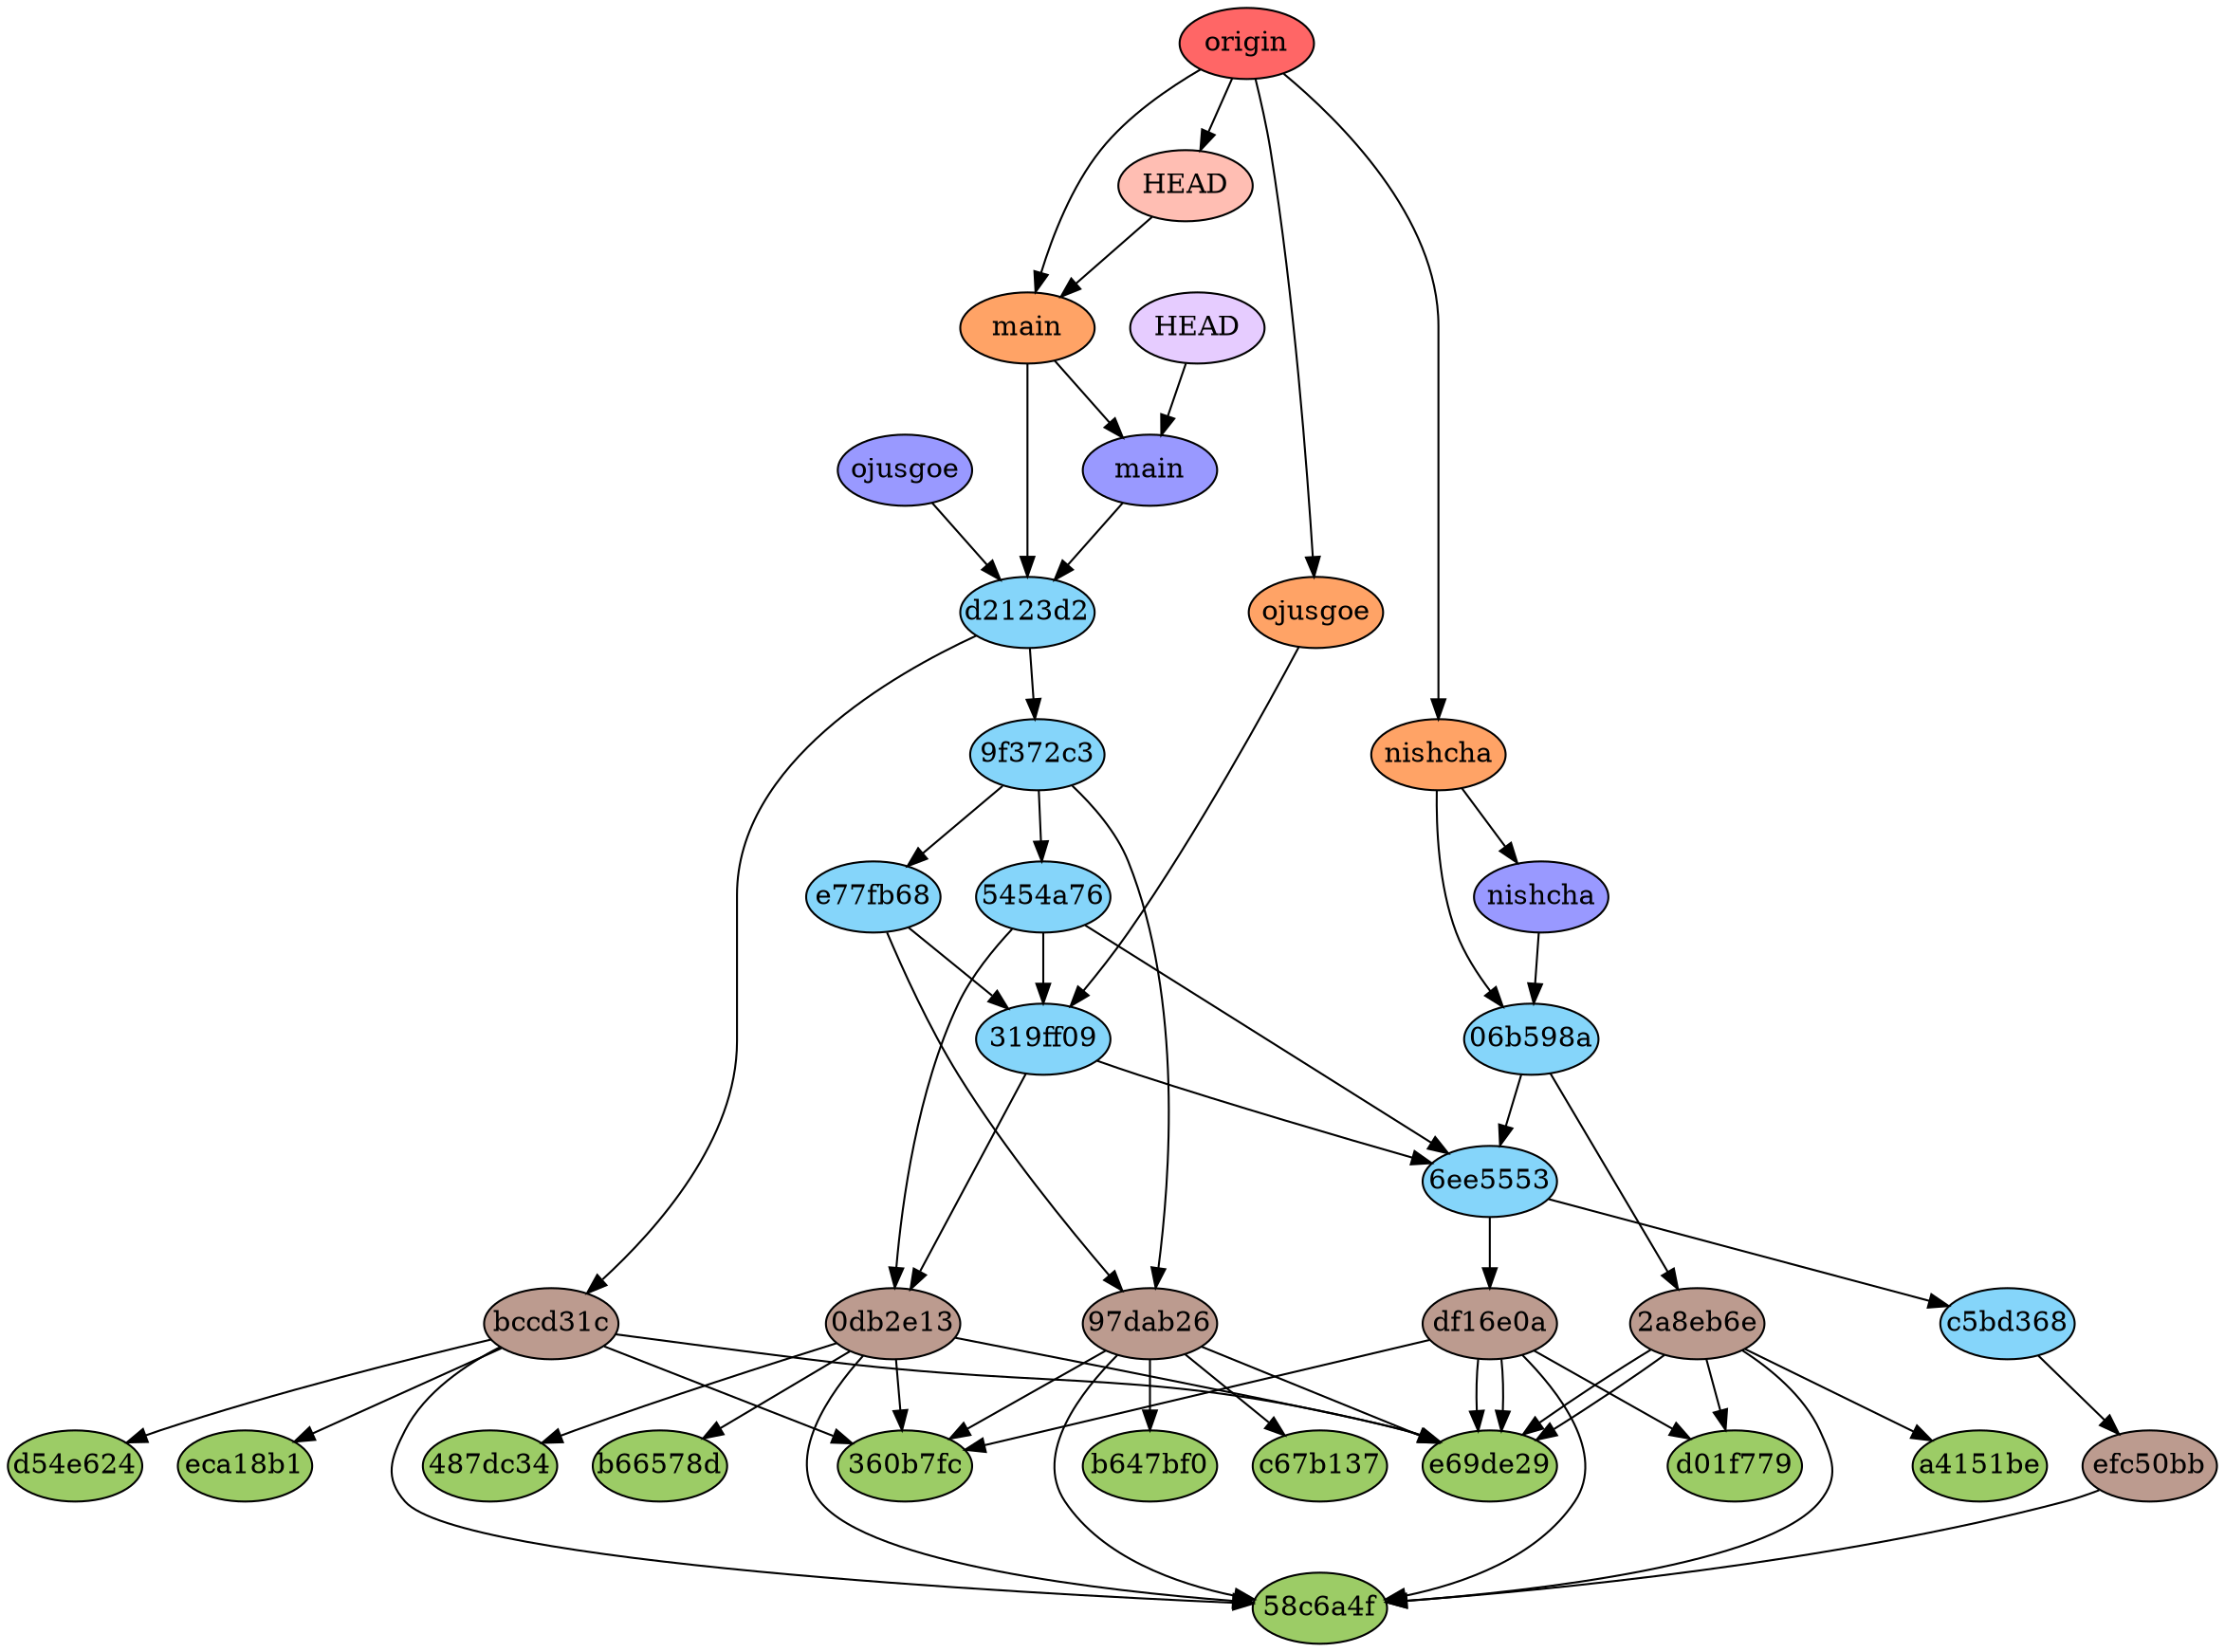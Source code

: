 digraph auto {
	graph [bgcolor=transparent]
	node [fixedsize=true style=filled width=0.95]
	"360b7fce44008bb3a4ec78f2afdc91440ae7e63c" [label="360b7fc" fillcolor="#9ccc66"]
	"487dc3455a7834445fab711f0c40023dda2c490c" [label="487dc34" fillcolor="#9ccc66"]
	"58c6a4ff321b8ba219276a3e0c3c9294795536a0" [label="58c6a4f" fillcolor="#9ccc66"]
	a4151be484e5390e0d1a8bd8e6f36b29f58ec8e9 [label=a4151be fillcolor="#9ccc66"]
	b647bf067ea4d6ac4cd1020fc9954151fab3d27d [label=b647bf0 fillcolor="#9ccc66"]
	b66578ddbc22152127f59696ed7fb7d8d9c25968 [label=b66578d fillcolor="#9ccc66"]
	c67b13752630e981c9321df470dd23099996b966 [label=c67b137 fillcolor="#9ccc66"]
	d01f779ffe857c350a556704ae244cec10844ce0 [label=d01f779 fillcolor="#9ccc66"]
	d54e6248dc9fbf8fd26907d8bb09a53290ca08bd [label=d54e624 fillcolor="#9ccc66"]
	e69de29bb2d1d6434b8b29ae775ad8c2e48c5391 [label=e69de29 fillcolor="#9ccc66"]
	eca18b1020887cda7d0b5c3db483bcb4c8a3a5a3 [label=eca18b1 fillcolor="#9ccc66"]
	"0db2e13f060495ef0d7ff940518ff3f731f8e7b3" [label="0db2e13" fillcolor="#bc9b8f"]
	"0db2e13f060495ef0d7ff940518ff3f731f8e7b3" -> "58c6a4ff321b8ba219276a3e0c3c9294795536a0"
	"0db2e13f060495ef0d7ff940518ff3f731f8e7b3" -> e69de29bb2d1d6434b8b29ae775ad8c2e48c5391
	"0db2e13f060495ef0d7ff940518ff3f731f8e7b3" -> "360b7fce44008bb3a4ec78f2afdc91440ae7e63c"
	"0db2e13f060495ef0d7ff940518ff3f731f8e7b3" -> "487dc3455a7834445fab711f0c40023dda2c490c"
	"0db2e13f060495ef0d7ff940518ff3f731f8e7b3" -> b66578ddbc22152127f59696ed7fb7d8d9c25968
	"2a8eb6e51e1563dd99752445e9d90b9fb45a629f" [label="2a8eb6e" fillcolor="#bc9b8f"]
	"2a8eb6e51e1563dd99752445e9d90b9fb45a629f" -> "58c6a4ff321b8ba219276a3e0c3c9294795536a0"
	"2a8eb6e51e1563dd99752445e9d90b9fb45a629f" -> e69de29bb2d1d6434b8b29ae775ad8c2e48c5391
	"2a8eb6e51e1563dd99752445e9d90b9fb45a629f" -> a4151be484e5390e0d1a8bd8e6f36b29f58ec8e9
	"2a8eb6e51e1563dd99752445e9d90b9fb45a629f" -> e69de29bb2d1d6434b8b29ae775ad8c2e48c5391
	"2a8eb6e51e1563dd99752445e9d90b9fb45a629f" -> d01f779ffe857c350a556704ae244cec10844ce0
	"97dab26ef0f420712d1a753e045f75e601168e74" [label="97dab26" fillcolor="#bc9b8f"]
	"97dab26ef0f420712d1a753e045f75e601168e74" -> "58c6a4ff321b8ba219276a3e0c3c9294795536a0"
	"97dab26ef0f420712d1a753e045f75e601168e74" -> e69de29bb2d1d6434b8b29ae775ad8c2e48c5391
	"97dab26ef0f420712d1a753e045f75e601168e74" -> "360b7fce44008bb3a4ec78f2afdc91440ae7e63c"
	"97dab26ef0f420712d1a753e045f75e601168e74" -> b647bf067ea4d6ac4cd1020fc9954151fab3d27d
	"97dab26ef0f420712d1a753e045f75e601168e74" -> c67b13752630e981c9321df470dd23099996b966
	bccd31cc0da42929f2e402f577ed94d9f014db0f [label=bccd31c fillcolor="#bc9b8f"]
	bccd31cc0da42929f2e402f577ed94d9f014db0f -> "58c6a4ff321b8ba219276a3e0c3c9294795536a0"
	bccd31cc0da42929f2e402f577ed94d9f014db0f -> e69de29bb2d1d6434b8b29ae775ad8c2e48c5391
	bccd31cc0da42929f2e402f577ed94d9f014db0f -> "360b7fce44008bb3a4ec78f2afdc91440ae7e63c"
	bccd31cc0da42929f2e402f577ed94d9f014db0f -> d54e6248dc9fbf8fd26907d8bb09a53290ca08bd
	bccd31cc0da42929f2e402f577ed94d9f014db0f -> eca18b1020887cda7d0b5c3db483bcb4c8a3a5a3
	df16e0a860ea5ad5299ff5ae1bdbb85867a499bc [label=df16e0a fillcolor="#bc9b8f"]
	df16e0a860ea5ad5299ff5ae1bdbb85867a499bc -> "58c6a4ff321b8ba219276a3e0c3c9294795536a0"
	df16e0a860ea5ad5299ff5ae1bdbb85867a499bc -> e69de29bb2d1d6434b8b29ae775ad8c2e48c5391
	df16e0a860ea5ad5299ff5ae1bdbb85867a499bc -> "360b7fce44008bb3a4ec78f2afdc91440ae7e63c"
	df16e0a860ea5ad5299ff5ae1bdbb85867a499bc -> e69de29bb2d1d6434b8b29ae775ad8c2e48c5391
	df16e0a860ea5ad5299ff5ae1bdbb85867a499bc -> d01f779ffe857c350a556704ae244cec10844ce0
	efc50bbc3e7c65d859ee9fb40debb37ea2d89623 [label=efc50bb fillcolor="#bc9b8f"]
	efc50bbc3e7c65d859ee9fb40debb37ea2d89623 -> "58c6a4ff321b8ba219276a3e0c3c9294795536a0"
	"06b598a8970ef98b0797f5fe59a152c3ee704be6" [label="06b598a" fillcolor="#85d5fa"]
	"06b598a8970ef98b0797f5fe59a152c3ee704be6" -> "2a8eb6e51e1563dd99752445e9d90b9fb45a629f"
	"06b598a8970ef98b0797f5fe59a152c3ee704be6" -> "6ee555334b4c68f4775d8dc22fdd3eb0c60e168a"
	"319ff09311a9f911b17573b6030b0d95ef9fbf78" [label="319ff09" fillcolor="#85d5fa"]
	"319ff09311a9f911b17573b6030b0d95ef9fbf78" -> "0db2e13f060495ef0d7ff940518ff3f731f8e7b3"
	"319ff09311a9f911b17573b6030b0d95ef9fbf78" -> "6ee555334b4c68f4775d8dc22fdd3eb0c60e168a"
	"5454a76b4c8a4fe163f0b23d23e011360cf4980d" [label="5454a76" fillcolor="#85d5fa"]
	"5454a76b4c8a4fe163f0b23d23e011360cf4980d" -> "0db2e13f060495ef0d7ff940518ff3f731f8e7b3"
	"5454a76b4c8a4fe163f0b23d23e011360cf4980d" -> "6ee555334b4c68f4775d8dc22fdd3eb0c60e168a"
	"5454a76b4c8a4fe163f0b23d23e011360cf4980d" -> "319ff09311a9f911b17573b6030b0d95ef9fbf78"
	"6ee555334b4c68f4775d8dc22fdd3eb0c60e168a" [label="6ee5553" fillcolor="#85d5fa"]
	"6ee555334b4c68f4775d8dc22fdd3eb0c60e168a" -> df16e0a860ea5ad5299ff5ae1bdbb85867a499bc
	"6ee555334b4c68f4775d8dc22fdd3eb0c60e168a" -> c5bd36800864cbcc34356aac1571701f51cc6d78
	"9f372c388eed5f3e6a2996e9d412794486b0acdc" [label="9f372c3" fillcolor="#85d5fa"]
	"9f372c388eed5f3e6a2996e9d412794486b0acdc" -> "97dab26ef0f420712d1a753e045f75e601168e74"
	"9f372c388eed5f3e6a2996e9d412794486b0acdc" -> e77fb685ff5846316dc386b51fb0d9f7c301d8bd
	"9f372c388eed5f3e6a2996e9d412794486b0acdc" -> "5454a76b4c8a4fe163f0b23d23e011360cf4980d"
	c5bd36800864cbcc34356aac1571701f51cc6d78 [label=c5bd368 fillcolor="#85d5fa"]
	c5bd36800864cbcc34356aac1571701f51cc6d78 -> efc50bbc3e7c65d859ee9fb40debb37ea2d89623
	d2123d255330b96b047707f9f1d21add70fe1bdc [label=d2123d2 fillcolor="#85d5fa"]
	d2123d255330b96b047707f9f1d21add70fe1bdc -> bccd31cc0da42929f2e402f577ed94d9f014db0f
	d2123d255330b96b047707f9f1d21add70fe1bdc -> "9f372c388eed5f3e6a2996e9d412794486b0acdc"
	e77fb685ff5846316dc386b51fb0d9f7c301d8bd [label=e77fb68 fillcolor="#85d5fa"]
	e77fb685ff5846316dc386b51fb0d9f7c301d8bd -> "97dab26ef0f420712d1a753e045f75e601168e74"
	e77fb685ff5846316dc386b51fb0d9f7c301d8bd -> "319ff09311a9f911b17573b6030b0d95ef9fbf78"
	main [label=main fillcolor="#9999ff"]
	main -> d2123d255330b96b047707f9f1d21add70fe1bdc
	nishchay [label=nishcha fillcolor="#9999ff"]
	nishchay -> "06b598a8970ef98b0797f5fe59a152c3ee704be6"
	ojusgoel [label=ojusgoe fillcolor="#9999ff"]
	ojusgoel -> d2123d255330b96b047707f9f1d21add70fe1bdc
	HEAD [label=HEAD fillcolor="#e6ccff"]
	HEAD -> main
	"origin/main" [label=main fillcolor="#ffa366"]
	"origin/main" -> d2123d255330b96b047707f9f1d21add70fe1bdc
	"origin/nishchay" [label=nishcha fillcolor="#ffa366"]
	"origin/nishchay" -> "06b598a8970ef98b0797f5fe59a152c3ee704be6"
	"origin/ojusgoel" [label=ojusgoe fillcolor="#ffa366"]
	"origin/ojusgoel" -> "319ff09311a9f911b17573b6030b0d95ef9fbf78"
	"origin/HEAD" [label=HEAD fillcolor="#ffbeb3"]
	"origin/HEAD" -> "origin/main"
	origin [label=origin fillcolor="#ff6666"]
	origin -> "origin/main"
	origin -> "origin/nishchay"
	origin -> "origin/ojusgoel"
	origin -> "origin/HEAD"
	"origin/main" -> main
	"origin/nishchay" -> nishchay
}

